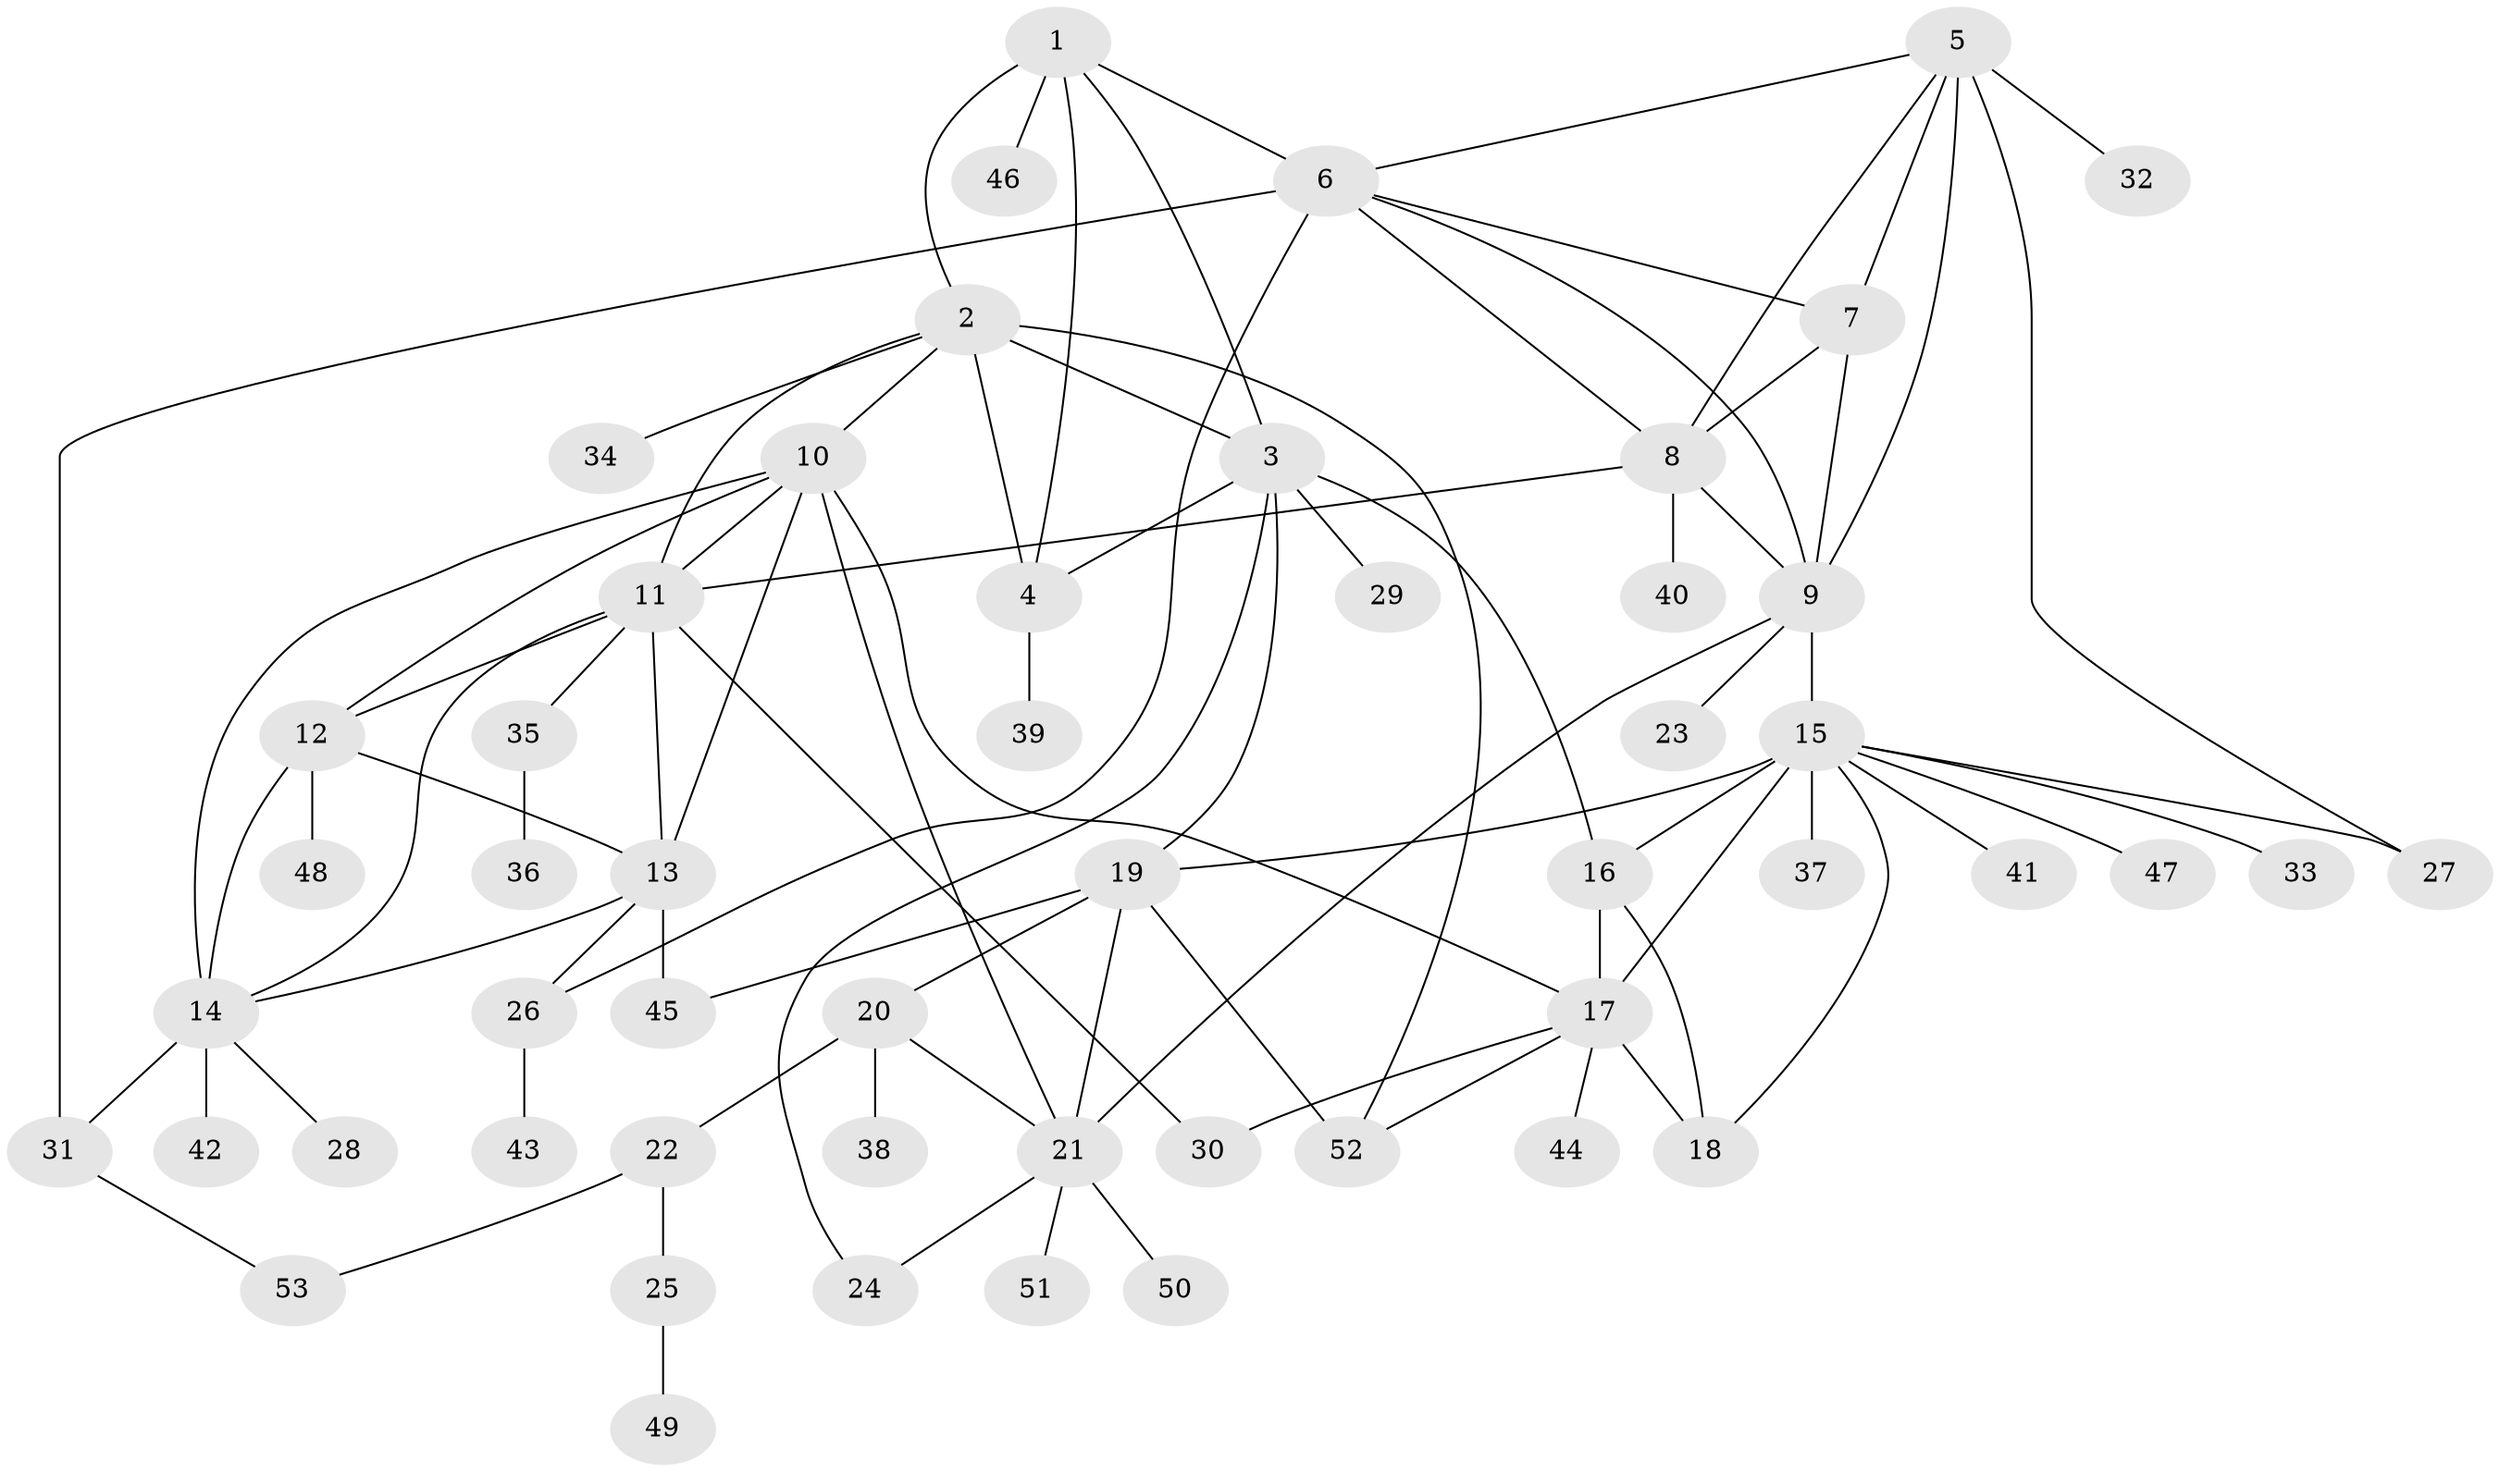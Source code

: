 // original degree distribution, {7: 0.03773584905660377, 8: 0.05660377358490566, 11: 0.009433962264150943, 5: 0.03773584905660377, 6: 0.018867924528301886, 10: 0.018867924528301886, 9: 0.02830188679245283, 14: 0.009433962264150943, 4: 0.04716981132075472, 1: 0.5377358490566038, 3: 0.02830188679245283, 2: 0.16981132075471697}
// Generated by graph-tools (version 1.1) at 2025/37/03/09/25 02:37:20]
// undirected, 53 vertices, 87 edges
graph export_dot {
graph [start="1"]
  node [color=gray90,style=filled];
  1;
  2;
  3;
  4;
  5;
  6;
  7;
  8;
  9;
  10;
  11;
  12;
  13;
  14;
  15;
  16;
  17;
  18;
  19;
  20;
  21;
  22;
  23;
  24;
  25;
  26;
  27;
  28;
  29;
  30;
  31;
  32;
  33;
  34;
  35;
  36;
  37;
  38;
  39;
  40;
  41;
  42;
  43;
  44;
  45;
  46;
  47;
  48;
  49;
  50;
  51;
  52;
  53;
  1 -- 2 [weight=2.0];
  1 -- 3 [weight=1.0];
  1 -- 4 [weight=1.0];
  1 -- 6 [weight=1.0];
  1 -- 46 [weight=1.0];
  2 -- 3 [weight=2.0];
  2 -- 4 [weight=2.0];
  2 -- 10 [weight=1.0];
  2 -- 11 [weight=1.0];
  2 -- 34 [weight=1.0];
  2 -- 52 [weight=2.0];
  3 -- 4 [weight=1.0];
  3 -- 16 [weight=1.0];
  3 -- 19 [weight=1.0];
  3 -- 24 [weight=1.0];
  3 -- 29 [weight=3.0];
  4 -- 39 [weight=1.0];
  5 -- 6 [weight=1.0];
  5 -- 7 [weight=1.0];
  5 -- 8 [weight=1.0];
  5 -- 9 [weight=1.0];
  5 -- 27 [weight=2.0];
  5 -- 32 [weight=1.0];
  6 -- 7 [weight=1.0];
  6 -- 8 [weight=1.0];
  6 -- 9 [weight=1.0];
  6 -- 26 [weight=1.0];
  6 -- 31 [weight=3.0];
  7 -- 8 [weight=1.0];
  7 -- 9 [weight=1.0];
  8 -- 9 [weight=1.0];
  8 -- 11 [weight=1.0];
  8 -- 40 [weight=2.0];
  9 -- 15 [weight=1.0];
  9 -- 21 [weight=1.0];
  9 -- 23 [weight=1.0];
  10 -- 11 [weight=1.0];
  10 -- 12 [weight=1.0];
  10 -- 13 [weight=1.0];
  10 -- 14 [weight=1.0];
  10 -- 17 [weight=1.0];
  10 -- 21 [weight=1.0];
  11 -- 12 [weight=1.0];
  11 -- 13 [weight=1.0];
  11 -- 14 [weight=1.0];
  11 -- 30 [weight=1.0];
  11 -- 35 [weight=1.0];
  12 -- 13 [weight=1.0];
  12 -- 14 [weight=1.0];
  12 -- 48 [weight=2.0];
  13 -- 14 [weight=1.0];
  13 -- 26 [weight=1.0];
  13 -- 45 [weight=1.0];
  14 -- 28 [weight=1.0];
  14 -- 31 [weight=1.0];
  14 -- 42 [weight=2.0];
  15 -- 16 [weight=1.0];
  15 -- 17 [weight=2.0];
  15 -- 18 [weight=1.0];
  15 -- 19 [weight=1.0];
  15 -- 27 [weight=1.0];
  15 -- 33 [weight=1.0];
  15 -- 37 [weight=3.0];
  15 -- 41 [weight=1.0];
  15 -- 47 [weight=1.0];
  16 -- 17 [weight=2.0];
  16 -- 18 [weight=1.0];
  17 -- 18 [weight=2.0];
  17 -- 30 [weight=1.0];
  17 -- 44 [weight=1.0];
  17 -- 52 [weight=1.0];
  19 -- 20 [weight=3.0];
  19 -- 21 [weight=3.0];
  19 -- 45 [weight=1.0];
  19 -- 52 [weight=1.0];
  20 -- 21 [weight=1.0];
  20 -- 22 [weight=1.0];
  20 -- 38 [weight=3.0];
  21 -- 24 [weight=1.0];
  21 -- 50 [weight=1.0];
  21 -- 51 [weight=1.0];
  22 -- 25 [weight=1.0];
  22 -- 53 [weight=1.0];
  25 -- 49 [weight=2.0];
  26 -- 43 [weight=1.0];
  31 -- 53 [weight=1.0];
  35 -- 36 [weight=2.0];
}
